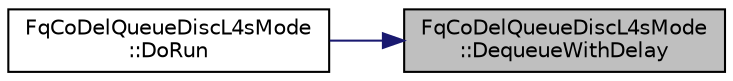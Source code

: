 digraph "FqCoDelQueueDiscL4sMode::DequeueWithDelay"
{
 // LATEX_PDF_SIZE
  edge [fontname="Helvetica",fontsize="10",labelfontname="Helvetica",labelfontsize="10"];
  node [fontname="Helvetica",fontsize="10",shape=record];
  rankdir="RL";
  Node1 [label="FqCoDelQueueDiscL4sMode\l::DequeueWithDelay",height=0.2,width=0.4,color="black", fillcolor="grey75", style="filled", fontcolor="black",tooltip=" "];
  Node1 -> Node2 [dir="back",color="midnightblue",fontsize="10",style="solid",fontname="Helvetica"];
  Node2 [label="FqCoDelQueueDiscL4sMode\l::DoRun",height=0.2,width=0.4,color="black", fillcolor="white", style="filled",URL="$class_fq_co_del_queue_disc_l4s_mode.html#a9ad51d297d6d90a5b639f917d99bfeda",tooltip="Implementation to actually run this TestCase."];
}
